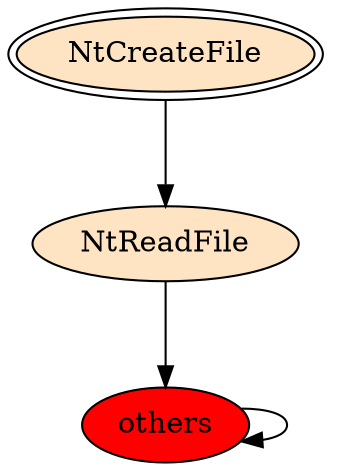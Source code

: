 digraph "./REPORTS/6680/API_PER_CATEGORY/ReadFile_1.exe_1464_Files and I_O (Local file system)_API_per_Category_Transition_Matrix" {
	NtCreateFile [label=NtCreateFile fillcolor=bisque peripheries=2 style=filled]
	NtReadFile [label=NtReadFile fillcolor=bisque style=filled]
	NtCreateFile -> NtReadFile [label=1.0 fontcolor=white]
	others [label=others fillcolor=red style=filled]
	NtReadFile -> others [label=1.0 fontcolor=white]
	others -> others [label=1.0 fontcolor=white]
}
